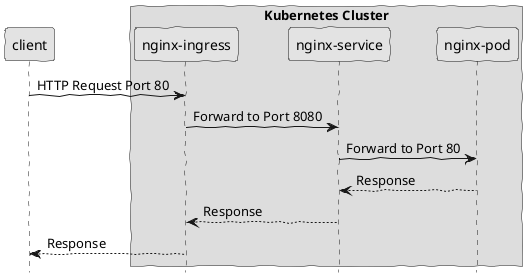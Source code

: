 @startuml
skinparam handwritten true
skinparam Monochrome true
hide footbox

participant client

box "Kubernetes Cluster"
participant "nginx-ingress" as ingress
participant "nginx-service" as service
participant "nginx-pod"     as pod
end box

client        -> ingress  : HTTP Request Port 80
ingress -> service  : Forward to Port 8080
service -> pod      : Forward to Port 80

service <-- pod     : Response
ingress <-- service : Response
client <-- ingress : Response

@enduml